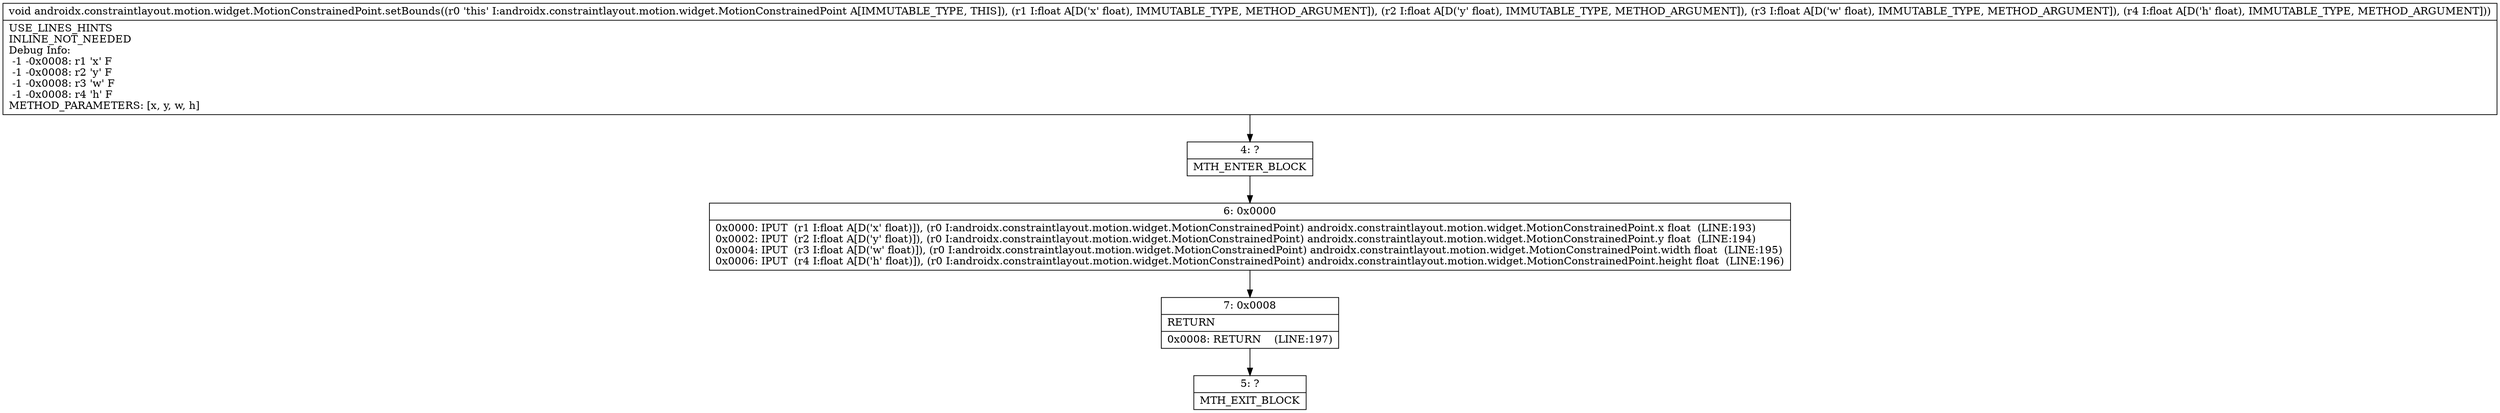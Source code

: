 digraph "CFG forandroidx.constraintlayout.motion.widget.MotionConstrainedPoint.setBounds(FFFF)V" {
Node_4 [shape=record,label="{4\:\ ?|MTH_ENTER_BLOCK\l}"];
Node_6 [shape=record,label="{6\:\ 0x0000|0x0000: IPUT  (r1 I:float A[D('x' float)]), (r0 I:androidx.constraintlayout.motion.widget.MotionConstrainedPoint) androidx.constraintlayout.motion.widget.MotionConstrainedPoint.x float  (LINE:193)\l0x0002: IPUT  (r2 I:float A[D('y' float)]), (r0 I:androidx.constraintlayout.motion.widget.MotionConstrainedPoint) androidx.constraintlayout.motion.widget.MotionConstrainedPoint.y float  (LINE:194)\l0x0004: IPUT  (r3 I:float A[D('w' float)]), (r0 I:androidx.constraintlayout.motion.widget.MotionConstrainedPoint) androidx.constraintlayout.motion.widget.MotionConstrainedPoint.width float  (LINE:195)\l0x0006: IPUT  (r4 I:float A[D('h' float)]), (r0 I:androidx.constraintlayout.motion.widget.MotionConstrainedPoint) androidx.constraintlayout.motion.widget.MotionConstrainedPoint.height float  (LINE:196)\l}"];
Node_7 [shape=record,label="{7\:\ 0x0008|RETURN\l|0x0008: RETURN    (LINE:197)\l}"];
Node_5 [shape=record,label="{5\:\ ?|MTH_EXIT_BLOCK\l}"];
MethodNode[shape=record,label="{void androidx.constraintlayout.motion.widget.MotionConstrainedPoint.setBounds((r0 'this' I:androidx.constraintlayout.motion.widget.MotionConstrainedPoint A[IMMUTABLE_TYPE, THIS]), (r1 I:float A[D('x' float), IMMUTABLE_TYPE, METHOD_ARGUMENT]), (r2 I:float A[D('y' float), IMMUTABLE_TYPE, METHOD_ARGUMENT]), (r3 I:float A[D('w' float), IMMUTABLE_TYPE, METHOD_ARGUMENT]), (r4 I:float A[D('h' float), IMMUTABLE_TYPE, METHOD_ARGUMENT]))  | USE_LINES_HINTS\lINLINE_NOT_NEEDED\lDebug Info:\l  \-1 \-0x0008: r1 'x' F\l  \-1 \-0x0008: r2 'y' F\l  \-1 \-0x0008: r3 'w' F\l  \-1 \-0x0008: r4 'h' F\lMETHOD_PARAMETERS: [x, y, w, h]\l}"];
MethodNode -> Node_4;Node_4 -> Node_6;
Node_6 -> Node_7;
Node_7 -> Node_5;
}

